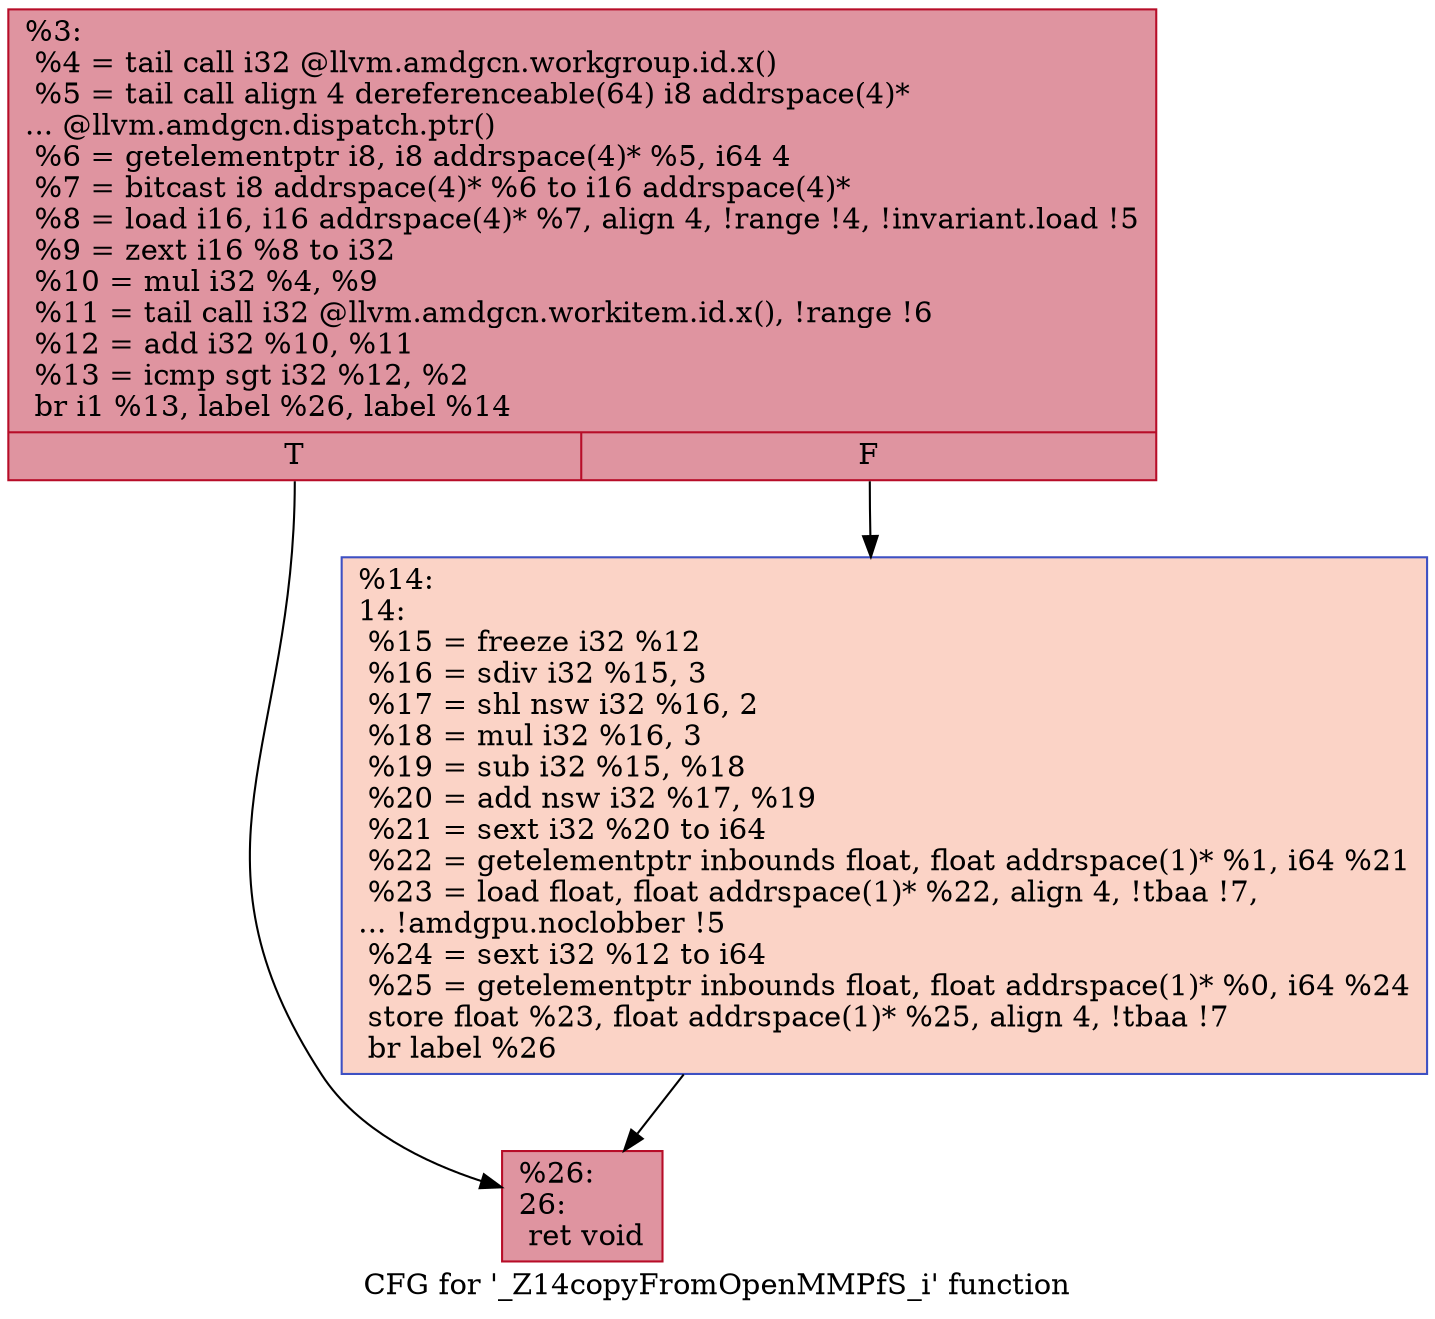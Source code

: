 digraph "CFG for '_Z14copyFromOpenMMPfS_i' function" {
	label="CFG for '_Z14copyFromOpenMMPfS_i' function";

	Node0x5b800a0 [shape=record,color="#b70d28ff", style=filled, fillcolor="#b70d2870",label="{%3:\l  %4 = tail call i32 @llvm.amdgcn.workgroup.id.x()\l  %5 = tail call align 4 dereferenceable(64) i8 addrspace(4)*\l... @llvm.amdgcn.dispatch.ptr()\l  %6 = getelementptr i8, i8 addrspace(4)* %5, i64 4\l  %7 = bitcast i8 addrspace(4)* %6 to i16 addrspace(4)*\l  %8 = load i16, i16 addrspace(4)* %7, align 4, !range !4, !invariant.load !5\l  %9 = zext i16 %8 to i32\l  %10 = mul i32 %4, %9\l  %11 = tail call i32 @llvm.amdgcn.workitem.id.x(), !range !6\l  %12 = add i32 %10, %11\l  %13 = icmp sgt i32 %12, %2\l  br i1 %13, label %26, label %14\l|{<s0>T|<s1>F}}"];
	Node0x5b800a0:s0 -> Node0x5b81fa0;
	Node0x5b800a0:s1 -> Node0x5b82030;
	Node0x5b82030 [shape=record,color="#3d50c3ff", style=filled, fillcolor="#f59c7d70",label="{%14:\l14:                                               \l  %15 = freeze i32 %12\l  %16 = sdiv i32 %15, 3\l  %17 = shl nsw i32 %16, 2\l  %18 = mul i32 %16, 3\l  %19 = sub i32 %15, %18\l  %20 = add nsw i32 %17, %19\l  %21 = sext i32 %20 to i64\l  %22 = getelementptr inbounds float, float addrspace(1)* %1, i64 %21\l  %23 = load float, float addrspace(1)* %22, align 4, !tbaa !7,\l... !amdgpu.noclobber !5\l  %24 = sext i32 %12 to i64\l  %25 = getelementptr inbounds float, float addrspace(1)* %0, i64 %24\l  store float %23, float addrspace(1)* %25, align 4, !tbaa !7\l  br label %26\l}"];
	Node0x5b82030 -> Node0x5b81fa0;
	Node0x5b81fa0 [shape=record,color="#b70d28ff", style=filled, fillcolor="#b70d2870",label="{%26:\l26:                                               \l  ret void\l}"];
}
